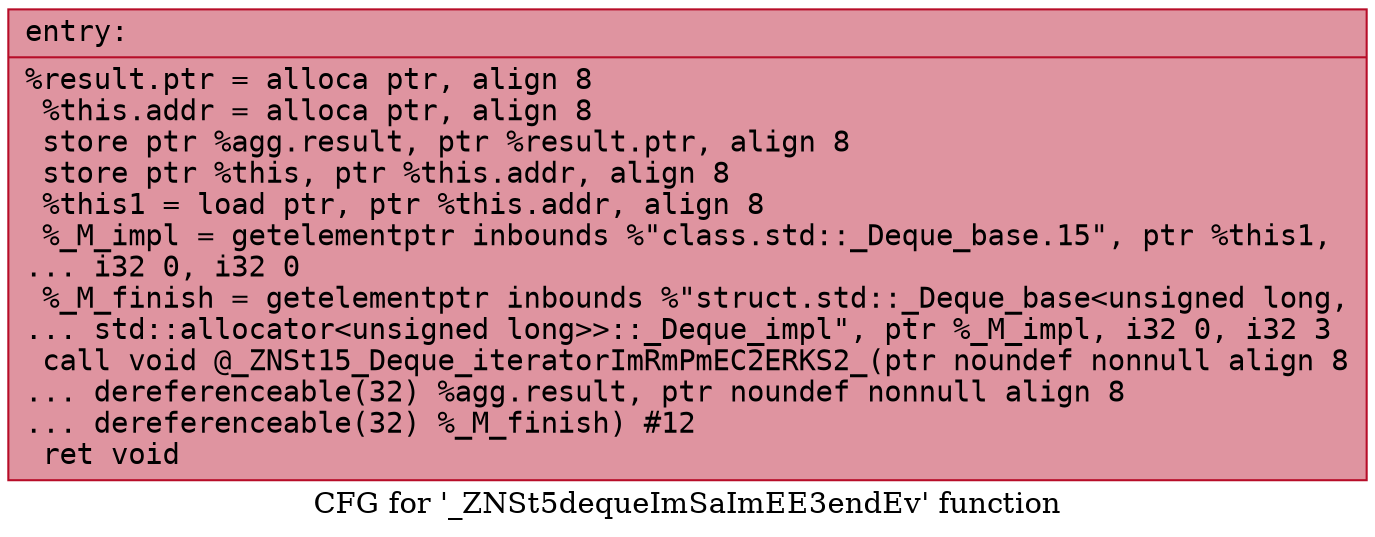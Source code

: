 digraph "CFG for '_ZNSt5dequeImSaImEE3endEv' function" {
	label="CFG for '_ZNSt5dequeImSaImEE3endEv' function";

	Node0x560dca0bd3b0 [shape=record,color="#b70d28ff", style=filled, fillcolor="#b70d2870" fontname="Courier",label="{entry:\l|  %result.ptr = alloca ptr, align 8\l  %this.addr = alloca ptr, align 8\l  store ptr %agg.result, ptr %result.ptr, align 8\l  store ptr %this, ptr %this.addr, align 8\l  %this1 = load ptr, ptr %this.addr, align 8\l  %_M_impl = getelementptr inbounds %\"class.std::_Deque_base.15\", ptr %this1,\l... i32 0, i32 0\l  %_M_finish = getelementptr inbounds %\"struct.std::_Deque_base\<unsigned long,\l... std::allocator\<unsigned long\>\>::_Deque_impl\", ptr %_M_impl, i32 0, i32 3\l  call void @_ZNSt15_Deque_iteratorImRmPmEC2ERKS2_(ptr noundef nonnull align 8\l... dereferenceable(32) %agg.result, ptr noundef nonnull align 8\l... dereferenceable(32) %_M_finish) #12\l  ret void\l}"];
}
